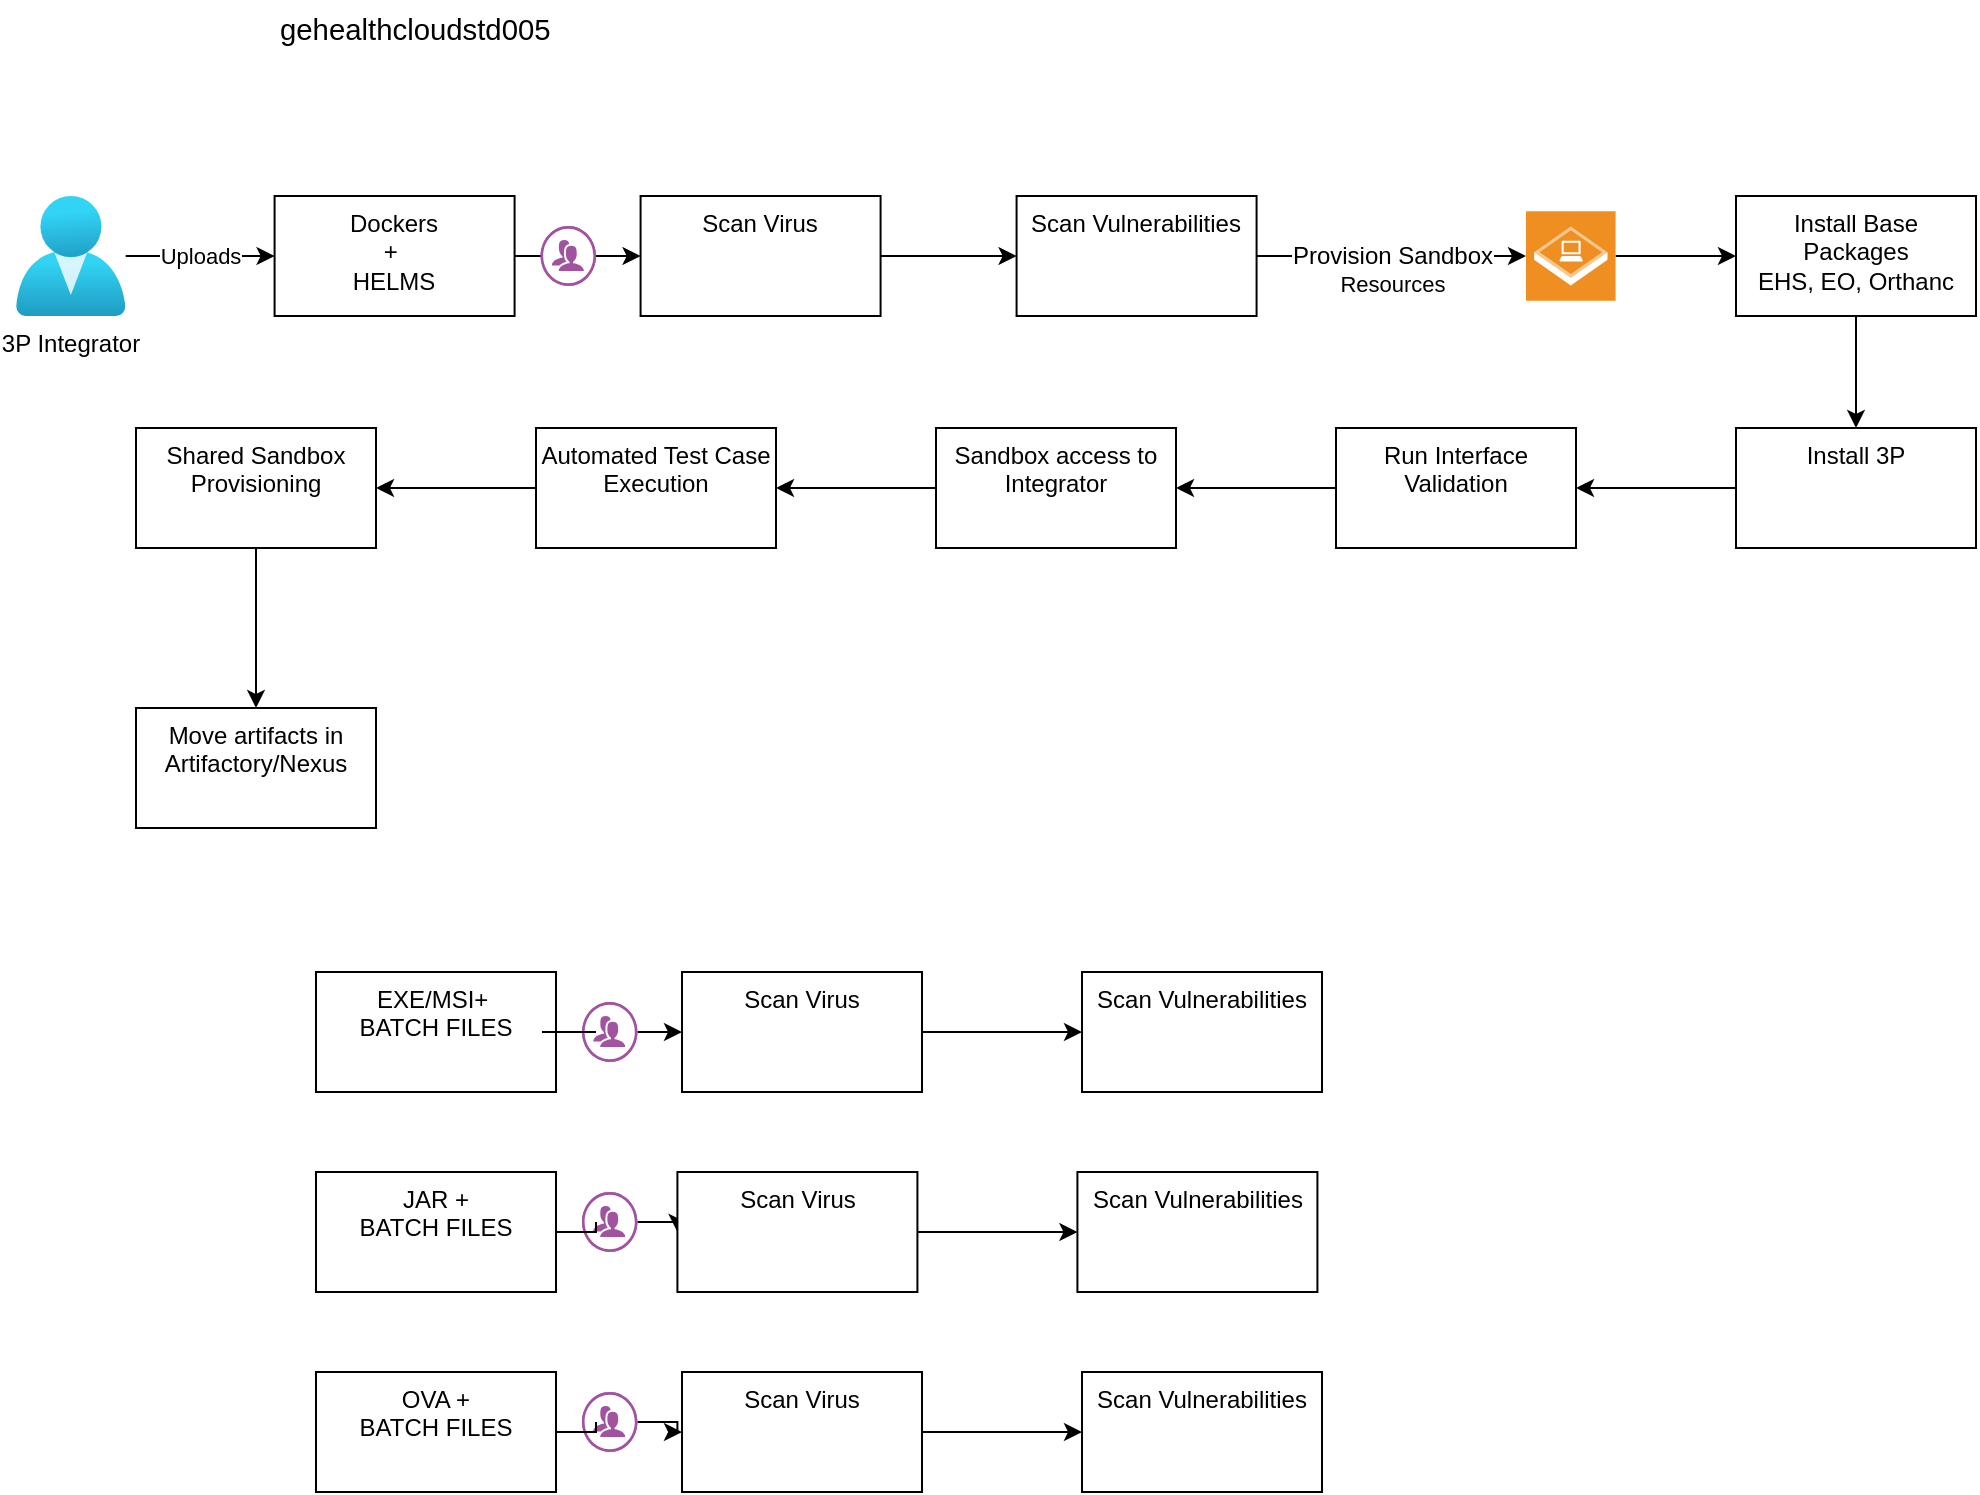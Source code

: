 <mxfile version="20.1.1" type="github">
  <diagram id="JNOyA5OwboDVhIGOmm55" name="Page-1">
    <mxGraphModel dx="1662" dy="794" grid="1" gridSize="10" guides="1" tooltips="1" connect="1" arrows="1" fold="1" page="1" pageScale="1" pageWidth="1100" pageHeight="850" math="0" shadow="0">
      <root>
        <mxCell id="0" />
        <mxCell id="1" parent="0" />
        <mxCell id="h74z9uMU7J8Vw6V2kUzG-3" value="Uploads" style="edgeStyle=orthogonalEdgeStyle;rounded=0;orthogonalLoop=1;jettySize=auto;html=1;" parent="1" source="h74z9uMU7J8Vw6V2kUzG-1" target="h74z9uMU7J8Vw6V2kUzG-2" edge="1">
          <mxGeometry relative="1" as="geometry" />
        </mxCell>
        <mxCell id="h74z9uMU7J8Vw6V2kUzG-1" value="3P Integrator" style="aspect=fixed;html=1;points=[];align=center;image;fontSize=12;image=img/lib/azure2/identity/Users.svg;" parent="1" vertex="1">
          <mxGeometry x="10" y="118" width="54.86" height="60" as="geometry" />
        </mxCell>
        <mxCell id="h74z9uMU7J8Vw6V2kUzG-5" value="" style="edgeStyle=orthogonalEdgeStyle;rounded=0;orthogonalLoop=1;jettySize=auto;html=1;" parent="1" source="h74z9uMU7J8Vw6V2kUzG-2" target="h74z9uMU7J8Vw6V2kUzG-4" edge="1">
          <mxGeometry relative="1" as="geometry" />
        </mxCell>
        <mxCell id="h74z9uMU7J8Vw6V2kUzG-2" value="Dockers&lt;br&gt;+&amp;nbsp;&lt;br&gt;HELMS" style="whiteSpace=wrap;html=1;verticalAlign=top;labelBackgroundColor=default;" parent="1" vertex="1">
          <mxGeometry x="139.29" y="118" width="120" height="60" as="geometry" />
        </mxCell>
        <mxCell id="h74z9uMU7J8Vw6V2kUzG-10" value="" style="edgeStyle=orthogonalEdgeStyle;rounded=0;orthogonalLoop=1;jettySize=auto;html=1;" parent="1" source="h74z9uMU7J8Vw6V2kUzG-4" target="h74z9uMU7J8Vw6V2kUzG-9" edge="1">
          <mxGeometry relative="1" as="geometry" />
        </mxCell>
        <mxCell id="h74z9uMU7J8Vw6V2kUzG-4" value="Scan Virus" style="whiteSpace=wrap;html=1;verticalAlign=top;labelBackgroundColor=default;" parent="1" vertex="1">
          <mxGeometry x="322.29" y="118" width="120" height="60" as="geometry" />
        </mxCell>
        <mxCell id="h74z9uMU7J8Vw6V2kUzG-14" value="" style="edgeStyle=orthogonalEdgeStyle;rounded=0;orthogonalLoop=1;jettySize=auto;html=1;startArrow=none;" parent="1" source="h74z9uMU7J8Vw6V2kUzG-18" target="h74z9uMU7J8Vw6V2kUzG-13" edge="1">
          <mxGeometry relative="1" as="geometry" />
        </mxCell>
        <mxCell id="h74z9uMU7J8Vw6V2kUzG-6" value="EXE/MSI+&amp;nbsp;&lt;br&gt;BATCH FILES" style="whiteSpace=wrap;html=1;verticalAlign=top;labelBackgroundColor=default;" parent="1" vertex="1">
          <mxGeometry x="160.0" y="506" width="120" height="60" as="geometry" />
        </mxCell>
        <mxCell id="h74z9uMU7J8Vw6V2kUzG-22" value="" style="edgeStyle=orthogonalEdgeStyle;rounded=0;orthogonalLoop=1;jettySize=auto;html=1;startArrow=none;" parent="1" source="h74z9uMU7J8Vw6V2kUzG-20" target="h74z9uMU7J8Vw6V2kUzG-21" edge="1">
          <mxGeometry relative="1" as="geometry" />
        </mxCell>
        <mxCell id="h74z9uMU7J8Vw6V2kUzG-7" value="JAR + &lt;br&gt;BATCH FILES" style="whiteSpace=wrap;html=1;verticalAlign=top;labelBackgroundColor=default;" parent="1" vertex="1">
          <mxGeometry x="160.0" y="606" width="120" height="60" as="geometry" />
        </mxCell>
        <mxCell id="h74z9uMU7J8Vw6V2kUzG-24" value="" style="edgeStyle=orthogonalEdgeStyle;rounded=0;orthogonalLoop=1;jettySize=auto;html=1;startArrow=none;" parent="1" source="h74z9uMU7J8Vw6V2kUzG-32" target="h74z9uMU7J8Vw6V2kUzG-23" edge="1">
          <mxGeometry relative="1" as="geometry" />
        </mxCell>
        <mxCell id="h74z9uMU7J8Vw6V2kUzG-8" value="OVA + &lt;br&gt;BATCH FILES" style="whiteSpace=wrap;html=1;verticalAlign=top;labelBackgroundColor=default;" parent="1" vertex="1">
          <mxGeometry x="160.0" y="706" width="120" height="60" as="geometry" />
        </mxCell>
        <mxCell id="h74z9uMU7J8Vw6V2kUzG-12" value="&lt;br&gt;&lt;span style=&quot;color: rgb(0, 0, 0); font-family: Helvetica; font-size: 12px; font-style: normal; font-variant-ligatures: normal; font-variant-caps: normal; font-weight: 400; letter-spacing: normal; orphans: 2; text-align: center; text-indent: 0px; text-transform: none; widows: 2; word-spacing: 0px; -webkit-text-stroke-width: 0px; background-color: rgb(255, 255, 255); text-decoration-thickness: initial; text-decoration-style: initial; text-decoration-color: initial; float: none; display: inline !important;&quot;&gt;Provision Sandbox&lt;/span&gt;&lt;br style=&quot;color: rgb(0, 0, 0); font-family: Helvetica; font-size: 12px; font-style: normal; font-variant-ligatures: normal; font-variant-caps: normal; font-weight: 400; letter-spacing: normal; orphans: 2; text-align: center; text-indent: 0px; text-transform: none; widows: 2; word-spacing: 0px; -webkit-text-stroke-width: 0px; text-decoration-thickness: initial; text-decoration-style: initial; text-decoration-color: initial;&quot;&gt;Resources" style="edgeStyle=orthogonalEdgeStyle;rounded=0;orthogonalLoop=1;jettySize=auto;html=1;" parent="1" source="h74z9uMU7J8Vw6V2kUzG-9" target="h74z9uMU7J8Vw6V2kUzG-29" edge="1">
          <mxGeometry relative="1" as="geometry">
            <mxPoint x="780" y="148" as="targetPoint" />
          </mxGeometry>
        </mxCell>
        <mxCell id="h74z9uMU7J8Vw6V2kUzG-9" value="Scan Vulnerabilities" style="whiteSpace=wrap;html=1;verticalAlign=top;labelBackgroundColor=default;" parent="1" vertex="1">
          <mxGeometry x="510.29" y="118" width="120" height="60" as="geometry" />
        </mxCell>
        <mxCell id="h74z9uMU7J8Vw6V2kUzG-16" value="" style="edgeStyle=orthogonalEdgeStyle;rounded=0;orthogonalLoop=1;jettySize=auto;html=1;" parent="1" source="h74z9uMU7J8Vw6V2kUzG-13" target="h74z9uMU7J8Vw6V2kUzG-15" edge="1">
          <mxGeometry relative="1" as="geometry" />
        </mxCell>
        <mxCell id="h74z9uMU7J8Vw6V2kUzG-13" value="Scan Virus" style="whiteSpace=wrap;html=1;verticalAlign=top;labelBackgroundColor=default;" parent="1" vertex="1">
          <mxGeometry x="343" y="506" width="120" height="60" as="geometry" />
        </mxCell>
        <mxCell id="h74z9uMU7J8Vw6V2kUzG-15" value="Scan Vulnerabilities" style="whiteSpace=wrap;html=1;verticalAlign=top;labelBackgroundColor=default;" parent="1" vertex="1">
          <mxGeometry x="543" y="506" width="120" height="60" as="geometry" />
        </mxCell>
        <mxCell id="h74z9uMU7J8Vw6V2kUzG-17" value="" style="verticalLabelPosition=bottom;sketch=0;html=1;fillColor=#A153A0;strokeColor=#ffffff;verticalAlign=top;align=center;points=[[0,0.5,0],[0.125,0.25,0],[0.25,0,0],[0.5,0,0],[0.75,0,0],[0.875,0.25,0],[1,0.5,0],[0.875,0.75,0],[0.75,1,0],[0.5,1,0],[0.125,0.75,0]];pointerEvents=1;shape=mxgraph.cisco_safe.compositeIcon;bgIcon=ellipse;resIcon=mxgraph.cisco_safe.design.users;" parent="1" vertex="1">
          <mxGeometry x="272.29" y="133" width="27.71" height="30" as="geometry" />
        </mxCell>
        <mxCell id="h74z9uMU7J8Vw6V2kUzG-18" value="" style="verticalLabelPosition=bottom;sketch=0;html=1;fillColor=#A153A0;strokeColor=#ffffff;verticalAlign=top;align=center;points=[[0,0.5,0],[0.125,0.25,0],[0.25,0,0],[0.5,0,0],[0.75,0,0],[0.875,0.25,0],[1,0.5,0],[0.875,0.75,0],[0.75,1,0],[0.5,1,0],[0.125,0.75,0]];pointerEvents=1;shape=mxgraph.cisco_safe.compositeIcon;bgIcon=ellipse;resIcon=mxgraph.cisco_safe.design.users;" parent="1" vertex="1">
          <mxGeometry x="293" y="521" width="27.71" height="30" as="geometry" />
        </mxCell>
        <mxCell id="h74z9uMU7J8Vw6V2kUzG-19" value="" style="edgeStyle=orthogonalEdgeStyle;rounded=0;orthogonalLoop=1;jettySize=auto;html=1;endArrow=none;" parent="1" source="h74z9uMU7J8Vw6V2kUzG-6" target="h74z9uMU7J8Vw6V2kUzG-18" edge="1">
          <mxGeometry relative="1" as="geometry">
            <mxPoint x="280.0" y="536" as="sourcePoint" />
            <mxPoint x="343.0" y="536" as="targetPoint" />
          </mxGeometry>
        </mxCell>
        <mxCell id="h74z9uMU7J8Vw6V2kUzG-26" value="" style="edgeStyle=orthogonalEdgeStyle;rounded=0;orthogonalLoop=1;jettySize=auto;html=1;" parent="1" source="h74z9uMU7J8Vw6V2kUzG-21" target="h74z9uMU7J8Vw6V2kUzG-25" edge="1">
          <mxGeometry relative="1" as="geometry" />
        </mxCell>
        <mxCell id="h74z9uMU7J8Vw6V2kUzG-21" value="&lt;span style=&quot;&quot;&gt;Scan Virus&lt;/span&gt;" style="whiteSpace=wrap;html=1;verticalAlign=top;labelBackgroundColor=default;" parent="1" vertex="1">
          <mxGeometry x="340.71" y="606" width="120" height="60" as="geometry" />
        </mxCell>
        <mxCell id="h74z9uMU7J8Vw6V2kUzG-28" value="" style="edgeStyle=orthogonalEdgeStyle;rounded=0;orthogonalLoop=1;jettySize=auto;html=1;" parent="1" source="h74z9uMU7J8Vw6V2kUzG-23" target="h74z9uMU7J8Vw6V2kUzG-27" edge="1">
          <mxGeometry relative="1" as="geometry" />
        </mxCell>
        <mxCell id="h74z9uMU7J8Vw6V2kUzG-23" value="Scan Virus" style="whiteSpace=wrap;html=1;verticalAlign=top;labelBackgroundColor=default;" parent="1" vertex="1">
          <mxGeometry x="343" y="706" width="120" height="60" as="geometry" />
        </mxCell>
        <mxCell id="h74z9uMU7J8Vw6V2kUzG-25" value="Scan Vulnerabilities" style="whiteSpace=wrap;html=1;verticalAlign=top;labelBackgroundColor=default;" parent="1" vertex="1">
          <mxGeometry x="540.71" y="606" width="120" height="60" as="geometry" />
        </mxCell>
        <mxCell id="h74z9uMU7J8Vw6V2kUzG-27" value="Scan Vulnerabilities" style="whiteSpace=wrap;html=1;verticalAlign=top;labelBackgroundColor=default;" parent="1" vertex="1">
          <mxGeometry x="543" y="706" width="120" height="60" as="geometry" />
        </mxCell>
        <mxCell id="h74z9uMU7J8Vw6V2kUzG-37" value="" style="edgeStyle=orthogonalEdgeStyle;rounded=0;orthogonalLoop=1;jettySize=auto;html=1;" parent="1" source="h74z9uMU7J8Vw6V2kUzG-29" target="h74z9uMU7J8Vw6V2kUzG-36" edge="1">
          <mxGeometry relative="1" as="geometry" />
        </mxCell>
        <mxCell id="h74z9uMU7J8Vw6V2kUzG-29" value="" style="shadow=0;dashed=0;html=1;strokeColor=none;fillColor=#EF8F21;labelPosition=center;verticalLabelPosition=bottom;verticalAlign=top;align=center;outlineConnect=0;shape=mxgraph.veeam.2d.on_demand_sandbox;" parent="1" vertex="1">
          <mxGeometry x="765" y="125.6" width="44.8" height="44.8" as="geometry" />
        </mxCell>
        <mxCell id="h74z9uMU7J8Vw6V2kUzG-20" value="" style="verticalLabelPosition=bottom;sketch=0;html=1;fillColor=#A153A0;strokeColor=#ffffff;verticalAlign=top;align=center;points=[[0,0.5,0],[0.125,0.25,0],[0.25,0,0],[0.5,0,0],[0.75,0,0],[0.875,0.25,0],[1,0.5,0],[0.875,0.75,0],[0.75,1,0],[0.5,1,0],[0.125,0.75,0]];pointerEvents=1;shape=mxgraph.cisco_safe.compositeIcon;bgIcon=ellipse;resIcon=mxgraph.cisco_safe.design.users;" parent="1" vertex="1">
          <mxGeometry x="293" y="616" width="27.71" height="30" as="geometry" />
        </mxCell>
        <mxCell id="h74z9uMU7J8Vw6V2kUzG-31" value="" style="edgeStyle=orthogonalEdgeStyle;rounded=0;orthogonalLoop=1;jettySize=auto;html=1;endArrow=none;" parent="1" source="h74z9uMU7J8Vw6V2kUzG-7" target="h74z9uMU7J8Vw6V2kUzG-20" edge="1">
          <mxGeometry relative="1" as="geometry">
            <mxPoint x="280.0" y="636" as="sourcePoint" />
            <mxPoint x="340.71" y="636" as="targetPoint" />
          </mxGeometry>
        </mxCell>
        <mxCell id="h74z9uMU7J8Vw6V2kUzG-32" value="" style="verticalLabelPosition=bottom;sketch=0;html=1;fillColor=#A153A0;strokeColor=#ffffff;verticalAlign=top;align=center;points=[[0,0.5,0],[0.125,0.25,0],[0.25,0,0],[0.5,0,0],[0.75,0,0],[0.875,0.25,0],[1,0.5,0],[0.875,0.75,0],[0.75,1,0],[0.5,1,0],[0.125,0.75,0]];pointerEvents=1;shape=mxgraph.cisco_safe.compositeIcon;bgIcon=ellipse;resIcon=mxgraph.cisco_safe.design.users;" parent="1" vertex="1">
          <mxGeometry x="293" y="716" width="27.71" height="30" as="geometry" />
        </mxCell>
        <mxCell id="h74z9uMU7J8Vw6V2kUzG-33" value="" style="edgeStyle=orthogonalEdgeStyle;rounded=0;orthogonalLoop=1;jettySize=auto;html=1;endArrow=none;" parent="1" source="h74z9uMU7J8Vw6V2kUzG-8" target="h74z9uMU7J8Vw6V2kUzG-32" edge="1">
          <mxGeometry relative="1" as="geometry">
            <mxPoint x="280.0" y="736" as="sourcePoint" />
            <mxPoint x="343.0" y="736" as="targetPoint" />
          </mxGeometry>
        </mxCell>
        <mxCell id="h74z9uMU7J8Vw6V2kUzG-39" value="" style="edgeStyle=orthogonalEdgeStyle;rounded=0;orthogonalLoop=1;jettySize=auto;html=1;" parent="1" source="h74z9uMU7J8Vw6V2kUzG-36" target="h74z9uMU7J8Vw6V2kUzG-38" edge="1">
          <mxGeometry relative="1" as="geometry" />
        </mxCell>
        <mxCell id="h74z9uMU7J8Vw6V2kUzG-36" value="Install Base Packages&lt;br&gt;EHS, EO, Orthanc" style="whiteSpace=wrap;html=1;verticalAlign=top;labelBackgroundColor=default;" parent="1" vertex="1">
          <mxGeometry x="870" y="118" width="120" height="60" as="geometry" />
        </mxCell>
        <mxCell id="h74z9uMU7J8Vw6V2kUzG-41" value="" style="edgeStyle=orthogonalEdgeStyle;rounded=0;orthogonalLoop=1;jettySize=auto;html=1;" parent="1" source="h74z9uMU7J8Vw6V2kUzG-38" target="h74z9uMU7J8Vw6V2kUzG-40" edge="1">
          <mxGeometry relative="1" as="geometry" />
        </mxCell>
        <mxCell id="h74z9uMU7J8Vw6V2kUzG-38" value="Install 3P" style="whiteSpace=wrap;html=1;verticalAlign=top;labelBackgroundColor=default;" parent="1" vertex="1">
          <mxGeometry x="870" y="234" width="120" height="60" as="geometry" />
        </mxCell>
        <mxCell id="h74z9uMU7J8Vw6V2kUzG-43" value="" style="edgeStyle=orthogonalEdgeStyle;rounded=0;orthogonalLoop=1;jettySize=auto;html=1;" parent="1" source="h74z9uMU7J8Vw6V2kUzG-40" target="h74z9uMU7J8Vw6V2kUzG-42" edge="1">
          <mxGeometry relative="1" as="geometry" />
        </mxCell>
        <mxCell id="h74z9uMU7J8Vw6V2kUzG-40" value="Run Interface Validation" style="whiteSpace=wrap;html=1;verticalAlign=top;labelBackgroundColor=default;" parent="1" vertex="1">
          <mxGeometry x="670" y="234" width="120" height="60" as="geometry" />
        </mxCell>
        <mxCell id="h74z9uMU7J8Vw6V2kUzG-45" value="" style="edgeStyle=orthogonalEdgeStyle;rounded=0;orthogonalLoop=1;jettySize=auto;html=1;" parent="1" source="h74z9uMU7J8Vw6V2kUzG-42" target="h74z9uMU7J8Vw6V2kUzG-44" edge="1">
          <mxGeometry relative="1" as="geometry" />
        </mxCell>
        <mxCell id="h74z9uMU7J8Vw6V2kUzG-42" value="Sandbox access to Integrator" style="whiteSpace=wrap;html=1;verticalAlign=top;labelBackgroundColor=default;" parent="1" vertex="1">
          <mxGeometry x="470" y="234" width="120" height="60" as="geometry" />
        </mxCell>
        <mxCell id="h74z9uMU7J8Vw6V2kUzG-47" value="" style="edgeStyle=orthogonalEdgeStyle;rounded=0;orthogonalLoop=1;jettySize=auto;html=1;" parent="1" source="h74z9uMU7J8Vw6V2kUzG-44" target="h74z9uMU7J8Vw6V2kUzG-46" edge="1">
          <mxGeometry relative="1" as="geometry" />
        </mxCell>
        <mxCell id="h74z9uMU7J8Vw6V2kUzG-44" value="Automated Test Case Execution" style="whiteSpace=wrap;html=1;verticalAlign=top;labelBackgroundColor=default;" parent="1" vertex="1">
          <mxGeometry x="270" y="234" width="120" height="60" as="geometry" />
        </mxCell>
        <mxCell id="TmRz8uflpvzPCeREPCcE-3" value="" style="edgeStyle=orthogonalEdgeStyle;rounded=0;orthogonalLoop=1;jettySize=auto;html=1;" edge="1" parent="1" source="h74z9uMU7J8Vw6V2kUzG-46" target="TmRz8uflpvzPCeREPCcE-2">
          <mxGeometry relative="1" as="geometry" />
        </mxCell>
        <mxCell id="h74z9uMU7J8Vw6V2kUzG-46" value="Shared Sandbox Provisioning" style="whiteSpace=wrap;html=1;verticalAlign=top;labelBackgroundColor=default;" parent="1" vertex="1">
          <mxGeometry x="70" y="234" width="120" height="60" as="geometry" />
        </mxCell>
        <mxCell id="TmRz8uflpvzPCeREPCcE-1" value="&lt;span style=&quot;font-size:11.0pt;font-family:&amp;quot;Calibri&amp;quot;,sans-serif;&#xa;mso-fareast-font-family:Calibri;mso-fareast-theme-font:minor-latin;mso-ansi-language:&#xa;EN-US;mso-fareast-language:EN-US;mso-bidi-language:AR-SA&quot;&gt;gehealthcloudstd005&lt;/span&gt;" style="text;whiteSpace=wrap;html=1;" vertex="1" parent="1">
          <mxGeometry x="140" y="20" width="160" height="40" as="geometry" />
        </mxCell>
        <mxCell id="TmRz8uflpvzPCeREPCcE-2" value="Move artifacts in Artifactory/Nexus" style="whiteSpace=wrap;html=1;verticalAlign=top;labelBackgroundColor=default;" vertex="1" parent="1">
          <mxGeometry x="70" y="374" width="120" height="60" as="geometry" />
        </mxCell>
      </root>
    </mxGraphModel>
  </diagram>
</mxfile>
